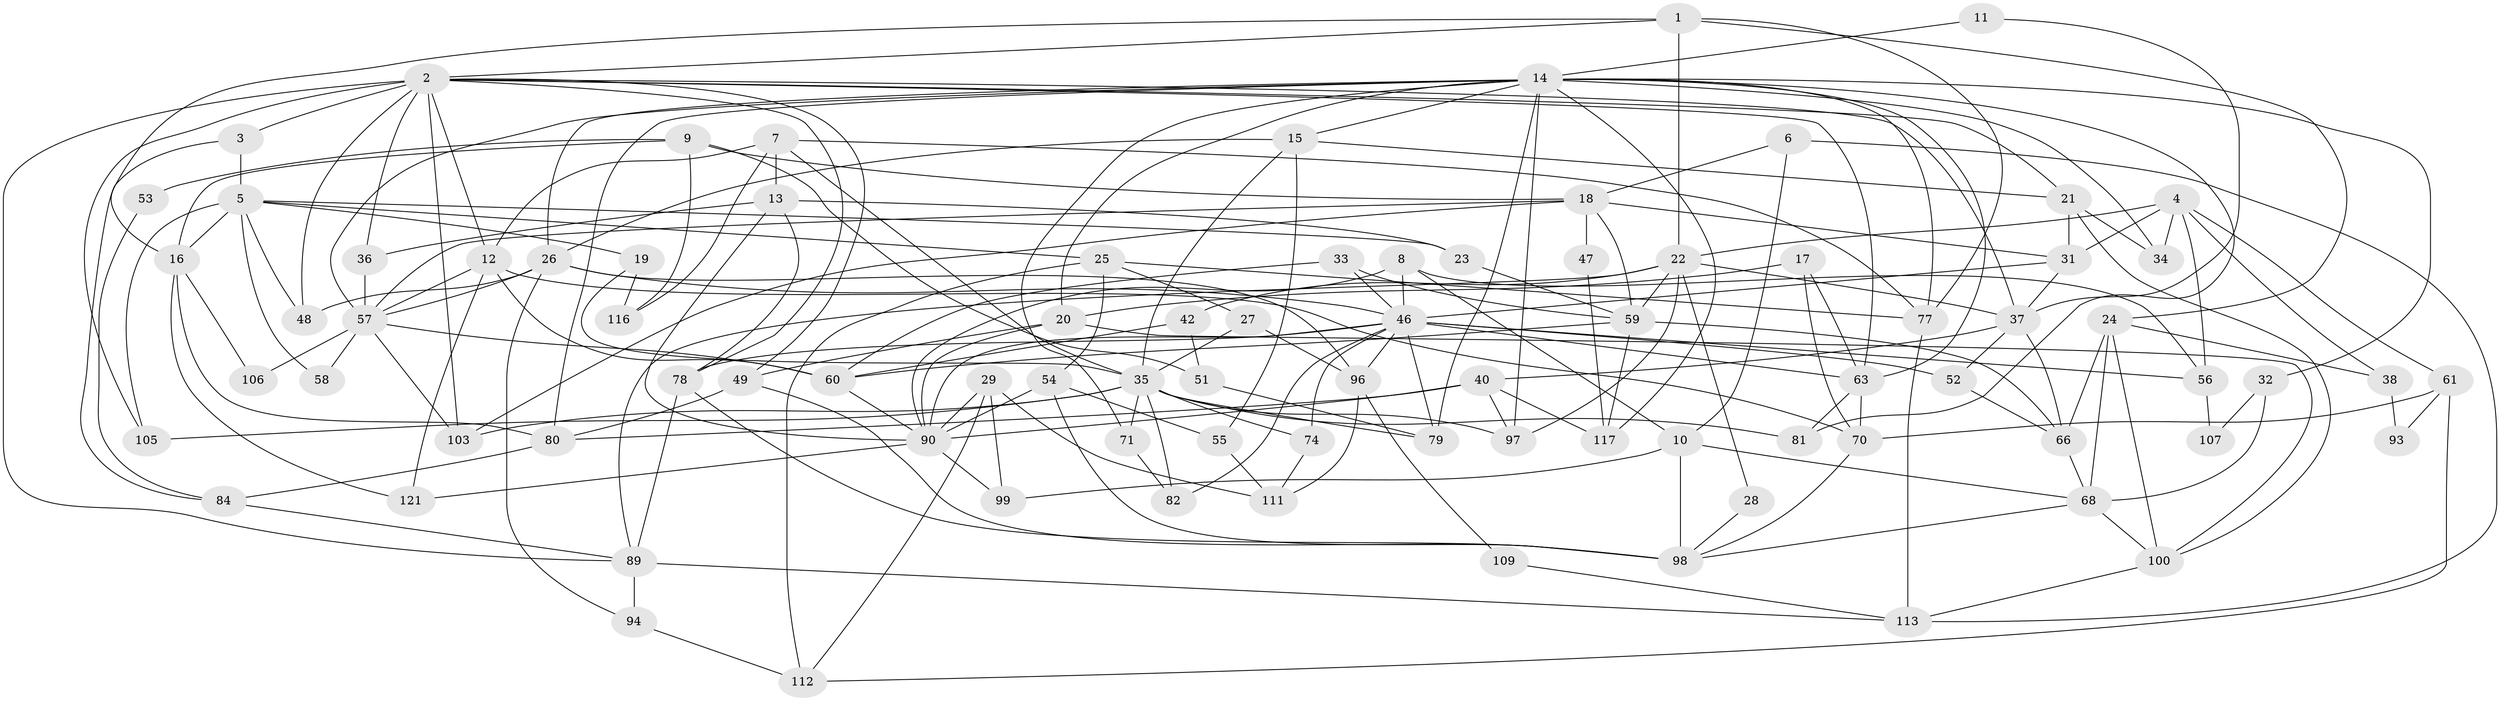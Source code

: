 // original degree distribution, {5: 0.208, 2: 0.136, 4: 0.232, 3: 0.28, 6: 0.096, 8: 0.008, 7: 0.04}
// Generated by graph-tools (version 1.1) at 2025/18/03/04/25 18:18:38]
// undirected, 87 vertices, 205 edges
graph export_dot {
graph [start="1"]
  node [color=gray90,style=filled];
  1;
  2 [super="+69+50"];
  3 [super="+123"];
  4 [super="+124"];
  5 [super="+73"];
  6;
  7 [super="+91"];
  8 [super="+44"];
  9 [super="+83"];
  10;
  11;
  12;
  13 [super="+62"];
  14 [super="+64+72+30+101"];
  15 [super="+76"];
  16 [super="+39"];
  17;
  18 [super="+41"];
  19;
  20;
  21;
  22 [super="+45"];
  23;
  24;
  25 [super="+95"];
  26;
  27;
  28;
  29;
  31;
  32;
  33;
  34;
  35 [super="+115+43"];
  36;
  37;
  38;
  40 [super="+120"];
  42;
  46 [super="+92+122+65"];
  47;
  48;
  49 [super="+118"];
  51;
  52;
  53;
  54;
  55;
  56;
  57 [super="+87"];
  58;
  59 [super="+85+108"];
  60;
  61;
  63;
  66 [super="+75"];
  68 [super="+102"];
  70 [super="+119"];
  71;
  74 [super="+86"];
  77;
  78;
  79;
  80;
  81;
  82;
  84;
  89;
  90 [super="+114+104"];
  93;
  94;
  96;
  97;
  98 [super="+125"];
  99;
  100;
  103;
  105 [super="+110"];
  106;
  107;
  109;
  111;
  112;
  113;
  116;
  117;
  121;
  1 -- 22;
  1 -- 16;
  1 -- 24;
  1 -- 77;
  1 -- 2;
  2 -- 3;
  2 -- 37;
  2 -- 105;
  2 -- 48;
  2 -- 21;
  2 -- 103 [weight=2];
  2 -- 36;
  2 -- 12;
  2 -- 78;
  2 -- 49;
  2 -- 89;
  2 -- 63;
  3 -- 84;
  3 -- 5;
  4 -- 34;
  4 -- 38;
  4 -- 56;
  4 -- 61;
  4 -- 31;
  4 -- 22;
  5 -- 23;
  5 -- 48;
  5 -- 16;
  5 -- 19;
  5 -- 25;
  5 -- 58;
  5 -- 105;
  6 -- 18;
  6 -- 113;
  6 -- 10;
  7 -- 35;
  7 -- 13;
  7 -- 116;
  7 -- 12;
  7 -- 77;
  8 -- 46;
  8 -- 90;
  8 -- 10;
  8 -- 56;
  9 -- 18;
  9 -- 53;
  9 -- 16;
  9 -- 51;
  9 -- 116;
  10 -- 68;
  10 -- 99;
  10 -- 98;
  11 -- 37;
  11 -- 14;
  12 -- 60;
  12 -- 57;
  12 -- 70;
  12 -- 121;
  13 -- 90;
  13 -- 36;
  13 -- 23;
  13 -- 78;
  14 -- 26;
  14 -- 81;
  14 -- 32;
  14 -- 79;
  14 -- 80;
  14 -- 71;
  14 -- 97;
  14 -- 34;
  14 -- 20;
  14 -- 117;
  14 -- 77;
  14 -- 63;
  14 -- 57;
  14 -- 15;
  15 -- 26;
  15 -- 35;
  15 -- 21;
  15 -- 55;
  16 -- 121;
  16 -- 106;
  16 -- 80;
  17 -- 63;
  17 -- 20;
  17 -- 70;
  18 -- 103;
  18 -- 57;
  18 -- 47;
  18 -- 31;
  18 -- 59;
  19 -- 116;
  19 -- 35;
  20 -- 100;
  20 -- 90;
  20 -- 49;
  21 -- 34;
  21 -- 100;
  21 -- 31;
  22 -- 89;
  22 -- 37;
  22 -- 42;
  22 -- 97;
  22 -- 59;
  22 -- 28;
  23 -- 59;
  24 -- 38;
  24 -- 100;
  24 -- 66;
  24 -- 68;
  25 -- 112;
  25 -- 27;
  25 -- 77;
  25 -- 54;
  26 -- 96;
  26 -- 48;
  26 -- 57;
  26 -- 94;
  26 -- 46;
  27 -- 96;
  27 -- 35;
  28 -- 98;
  29 -- 112;
  29 -- 99;
  29 -- 90;
  29 -- 111;
  31 -- 37;
  31 -- 46;
  32 -- 107;
  32 -- 68;
  33 -- 60;
  33 -- 46;
  33 -- 59 [weight=2];
  35 -- 74;
  35 -- 97;
  35 -- 81;
  35 -- 82;
  35 -- 79 [weight=2];
  35 -- 71;
  35 -- 103;
  35 -- 105;
  36 -- 57;
  37 -- 52;
  37 -- 40;
  37 -- 66;
  38 -- 93;
  40 -- 97;
  40 -- 90;
  40 -- 117;
  40 -- 80;
  42 -- 60;
  42 -- 51;
  46 -- 79;
  46 -- 96;
  46 -- 52 [weight=2];
  46 -- 63;
  46 -- 74;
  46 -- 56;
  46 -- 78;
  46 -- 82;
  46 -- 90;
  47 -- 117;
  49 -- 98;
  49 -- 80;
  51 -- 79;
  52 -- 66;
  53 -- 84;
  54 -- 55;
  54 -- 98;
  54 -- 90;
  55 -- 111;
  56 -- 107;
  57 -- 106;
  57 -- 103;
  57 -- 58;
  57 -- 60;
  59 -- 60;
  59 -- 66;
  59 -- 117;
  60 -- 90;
  61 -- 93;
  61 -- 112;
  61 -- 70;
  63 -- 81;
  63 -- 70;
  66 -- 68;
  68 -- 98;
  68 -- 100;
  70 -- 98;
  71 -- 82;
  74 -- 111;
  77 -- 113;
  78 -- 89;
  78 -- 98;
  80 -- 84;
  84 -- 89;
  89 -- 113;
  89 -- 94;
  90 -- 99;
  90 -- 121;
  94 -- 112;
  96 -- 111;
  96 -- 109;
  100 -- 113;
  109 -- 113;
}
